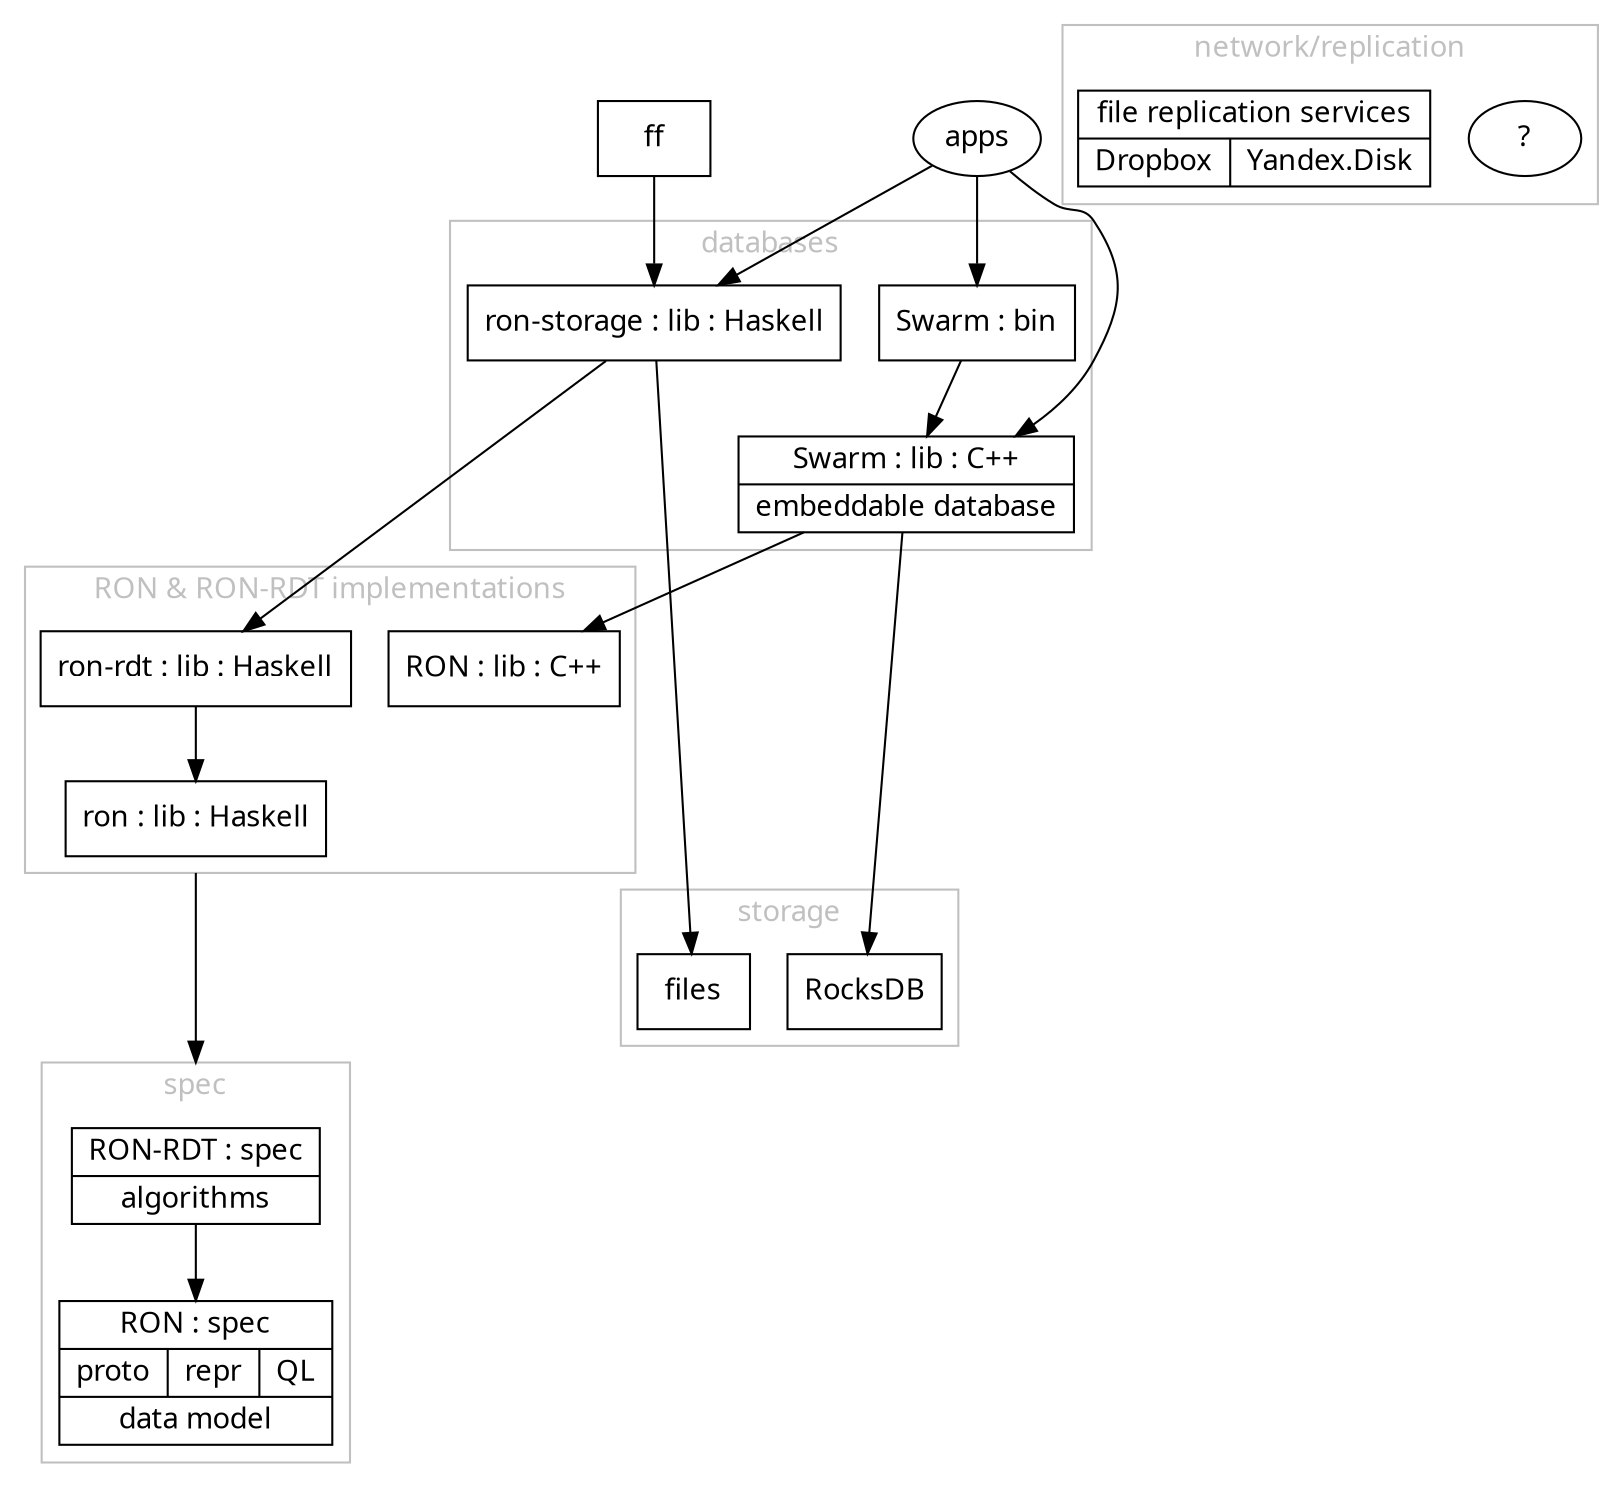 digraph {
    compound = true;

    node [fontname = "sans-serif", shape = box];
    graph [color = gray, fontcolor = gray, fontname = "sans-serif"];

    apps [shape = ellipse];
    ff;

    subgraph cluster_db {
        label = "databases";

        ron_storage_hs [label = "ron-storage : lib : Haskell"];
        swarm_bin [label = "Swarm : bin"];
        swarm_lib [
            label = "{Swarm : lib : C++ | embeddable database}",
            shape = record,
        ];
    }

    subgraph cluster_ron_implementations {
        label = "RON & RON-RDT implementations";

        // cluster_ron_implementations [shape = point, style = invis];

        ron_cxx [label = "RON : lib : C++"];
        ron_hs [label = "ron : lib : Haskell"];
        ron_rdt_hs [label = "ron-rdt : lib : Haskell"];
    }

    subgraph cluster_spec {
        label = "spec";

        ron_rdt_spec [
            label = "{RON-RDT : spec | algorithms}", shape = record
        ];
        ron_spec [
            label =
                "{RON : spec | {proto | repr | QL} | data model}",
            shape = record,
        ];
    }

    subgraph cluster_storage {
        label = "storage";

        RocksDB;
        files;
    }

    subgraph cluster_replication {
        label = "network/replication";

        q [label = "?", shape = ellipse];
        file_replication [
            label = "{file replication services | {Dropbox | Yandex.Disk}}", shape = record
        ];
    }

    ron_storage_hs -> ron_rdt_hs -> ron_hs;
    ff -> ron_storage_hs -> files;
    swarm_bin -> swarm_lib -> ron_cxx;
    swarm_lib -> RocksDB [minlen = 3];
    apps -> swarm_bin, swarm_lib, ron_storage_hs;
    ron_hs -> ron_rdt_spec [
        lhead = cluster_spec,
        ltail = cluster_ron_implementations,
        minlen = 2,
    ];
    ron_rdt_spec -> ron_spec;
}

